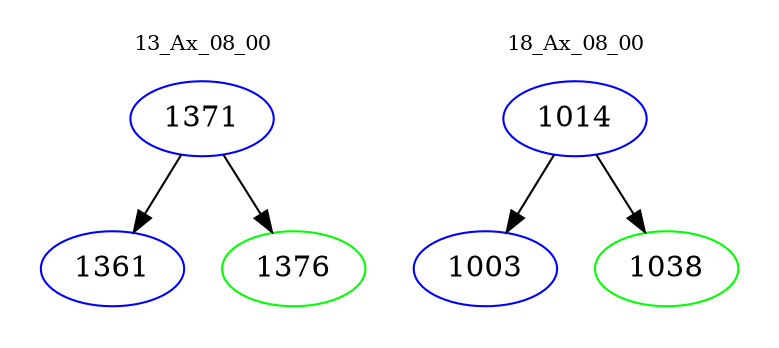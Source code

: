 digraph{
subgraph cluster_0 {
color = white
label = "13_Ax_08_00";
fontsize=10;
T0_1371 [label="1371", color="blue"]
T0_1371 -> T0_1361 [color="black"]
T0_1361 [label="1361", color="blue"]
T0_1371 -> T0_1376 [color="black"]
T0_1376 [label="1376", color="green"]
}
subgraph cluster_1 {
color = white
label = "18_Ax_08_00";
fontsize=10;
T1_1014 [label="1014", color="blue"]
T1_1014 -> T1_1003 [color="black"]
T1_1003 [label="1003", color="blue"]
T1_1014 -> T1_1038 [color="black"]
T1_1038 [label="1038", color="green"]
}
}
